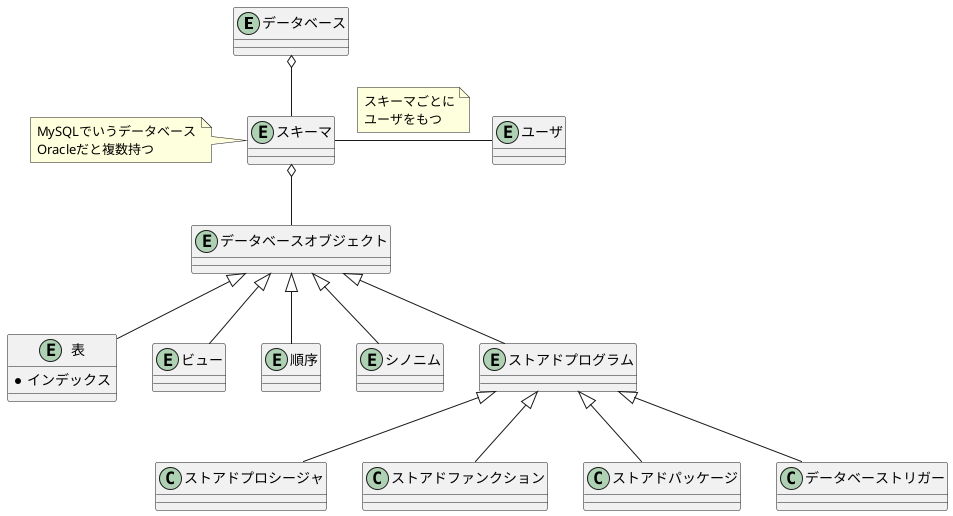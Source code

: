 @startuml

' エンティティ
entity データベース {
}
entity スキーマ {
}
  note left of スキーマ
    MySQLでいうデータベース
    Oracleだと複数持つ
  end note
entity ユーザ {

}
entity データベースオブジェクト {
}
entity 表 {
  * インデックス
}
entity ビュー {
}
entity 順序 {
}
entity シノニム {
}
entity ストアドプログラム {
}

' 関係
データベース o-down- スキーマ
スキーマ o-down- データベースオブジェクト
スキーマ -right- ユーザ
  note on link
    スキーマごとに
    ユーザをもつ
  end note
データベースオブジェクト <|-down- 表
データベースオブジェクト <|-down- ビュー
データベースオブジェクト <|-down- 順序
データベースオブジェクト <|-down- シノニム
データベースオブジェクト <|-down- ストアドプログラム
ストアドプログラム <|-down- ストアドプロシージャ
ストアドプログラム <|-down- ストアドファンクション
ストアドプログラム <|-down- ストアドパッケージ
ストアドプログラム <|-down- データベーストリガー

@enduml